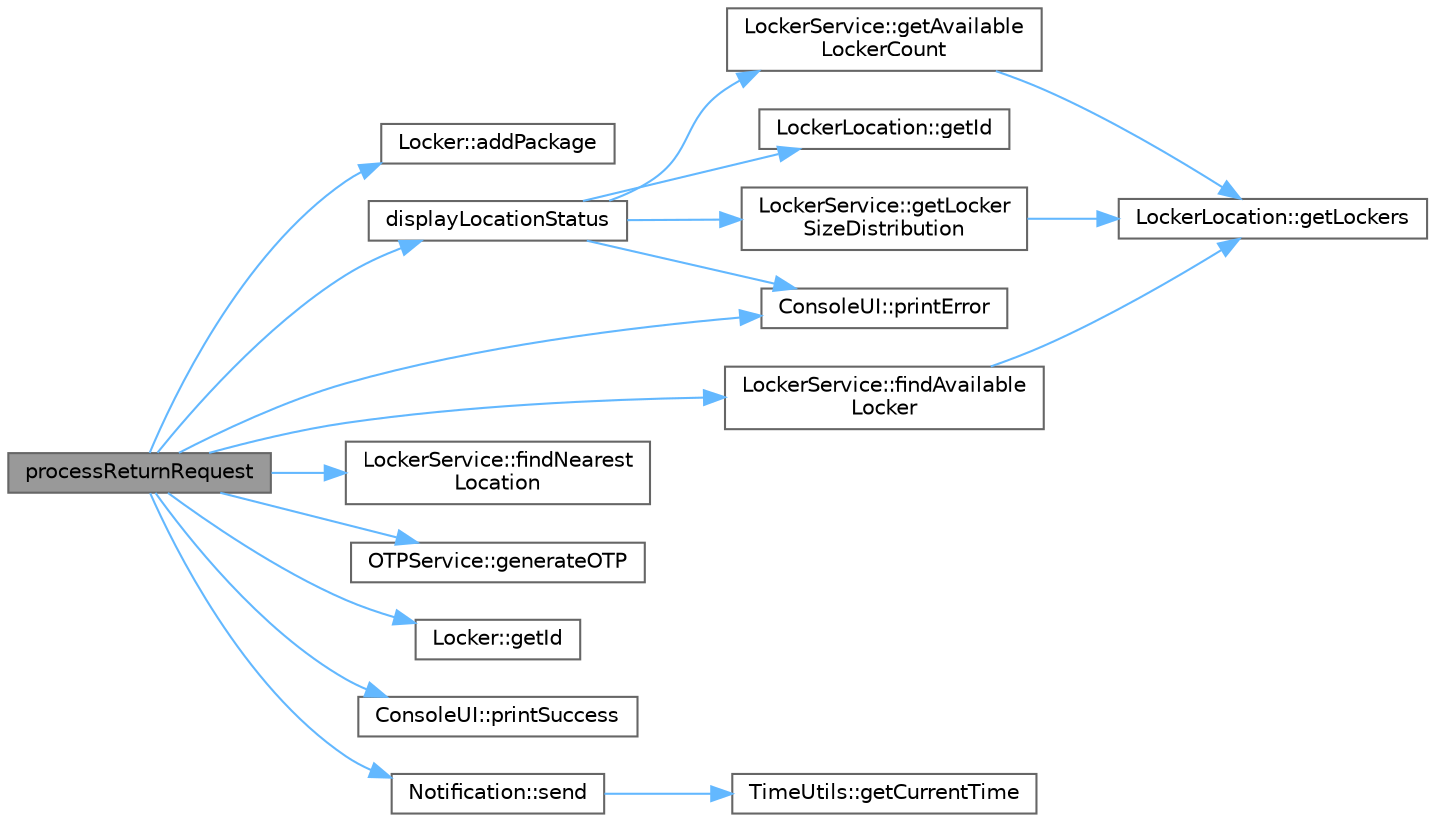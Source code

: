 digraph "processReturnRequest"
{
 // INTERACTIVE_SVG=YES
 // LATEX_PDF_SIZE
  bgcolor="transparent";
  edge [fontname=Helvetica,fontsize=10,labelfontname=Helvetica,labelfontsize=10];
  node [fontname=Helvetica,fontsize=10,shape=box,height=0.2,width=0.4];
  rankdir="LR";
  Node1 [label="processReturnRequest",height=0.2,width=0.4,color="gray40", fillcolor="grey60", style="filled", fontcolor="black",tooltip=" "];
  Node1 -> Node2 [color="steelblue1",style="solid"];
  Node2 [label="Locker::addPackage",height=0.2,width=0.4,color="grey40", fillcolor="white", style="filled",URL="$classLocker.html#ae5d098dc4329634780d77460025df29d",tooltip=" "];
  Node1 -> Node3 [color="steelblue1",style="solid"];
  Node3 [label="displayLocationStatus",height=0.2,width=0.4,color="grey40", fillcolor="white", style="filled",URL="$main_8cpp.html#ad8efbbc0a10e79a4ad6c7d77c6a72f6b",tooltip=" "];
  Node3 -> Node4 [color="steelblue1",style="solid"];
  Node4 [label="LockerService::getAvailable\lLockerCount",height=0.2,width=0.4,color="grey40", fillcolor="white", style="filled",URL="$classLockerService.html#a6b247599a06c084b79d8e21fa264c267",tooltip=" "];
  Node4 -> Node5 [color="steelblue1",style="solid"];
  Node5 [label="LockerLocation::getLockers",height=0.2,width=0.4,color="grey40", fillcolor="white", style="filled",URL="$classLockerLocation.html#ab9a5d1b598a651c9dd881b095ec3ee3b",tooltip=" "];
  Node3 -> Node6 [color="steelblue1",style="solid"];
  Node6 [label="LockerLocation::getId",height=0.2,width=0.4,color="grey40", fillcolor="white", style="filled",URL="$classLockerLocation.html#acad6a4d5b6e3e2cd3a1952e9e10e3225",tooltip=" "];
  Node3 -> Node7 [color="steelblue1",style="solid"];
  Node7 [label="LockerService::getLocker\lSizeDistribution",height=0.2,width=0.4,color="grey40", fillcolor="white", style="filled",URL="$classLockerService.html#ab0da4331e65d0eb87b51013c719341f3",tooltip=" "];
  Node7 -> Node5 [color="steelblue1",style="solid"];
  Node3 -> Node8 [color="steelblue1",style="solid"];
  Node8 [label="ConsoleUI::printError",height=0.2,width=0.4,color="grey40", fillcolor="white", style="filled",URL="$classConsoleUI.html#a1bc612857d44c2846b61cd7473ad5b9b",tooltip=" "];
  Node1 -> Node9 [color="steelblue1",style="solid"];
  Node9 [label="LockerService::findAvailable\lLocker",height=0.2,width=0.4,color="grey40", fillcolor="white", style="filled",URL="$classLockerService.html#a52833116c4906ff08cb225c0c945ad05",tooltip=" "];
  Node9 -> Node5 [color="steelblue1",style="solid"];
  Node1 -> Node10 [color="steelblue1",style="solid"];
  Node10 [label="LockerService::findNearest\lLocation",height=0.2,width=0.4,color="grey40", fillcolor="white", style="filled",URL="$classLockerService.html#a519810574da0b95ce797331e7c8bc0fa",tooltip=" "];
  Node1 -> Node11 [color="steelblue1",style="solid"];
  Node11 [label="OTPService::generateOTP",height=0.2,width=0.4,color="grey40", fillcolor="white", style="filled",URL="$classOTPService.html#aa4a9f3c369140ca607c2de3158592344",tooltip=" "];
  Node1 -> Node12 [color="steelblue1",style="solid"];
  Node12 [label="Locker::getId",height=0.2,width=0.4,color="grey40", fillcolor="white", style="filled",URL="$classLocker.html#a76faa8298698cbce78d95758df17719d",tooltip=" "];
  Node1 -> Node8 [color="steelblue1",style="solid"];
  Node1 -> Node13 [color="steelblue1",style="solid"];
  Node13 [label="ConsoleUI::printSuccess",height=0.2,width=0.4,color="grey40", fillcolor="white", style="filled",URL="$classConsoleUI.html#ab98225b48f2fcb41221758c5ff6c284a",tooltip=" "];
  Node1 -> Node14 [color="steelblue1",style="solid"];
  Node14 [label="Notification::send",height=0.2,width=0.4,color="grey40", fillcolor="white", style="filled",URL="$classNotification.html#a99262984fdbe777d770883f77a6405ee",tooltip=" "];
  Node14 -> Node15 [color="steelblue1",style="solid"];
  Node15 [label="TimeUtils::getCurrentTime",height=0.2,width=0.4,color="grey40", fillcolor="white", style="filled",URL="$classTimeUtils.html#ad13df73d39fea623c7cfe45d28231e8c",tooltip=" "];
}
